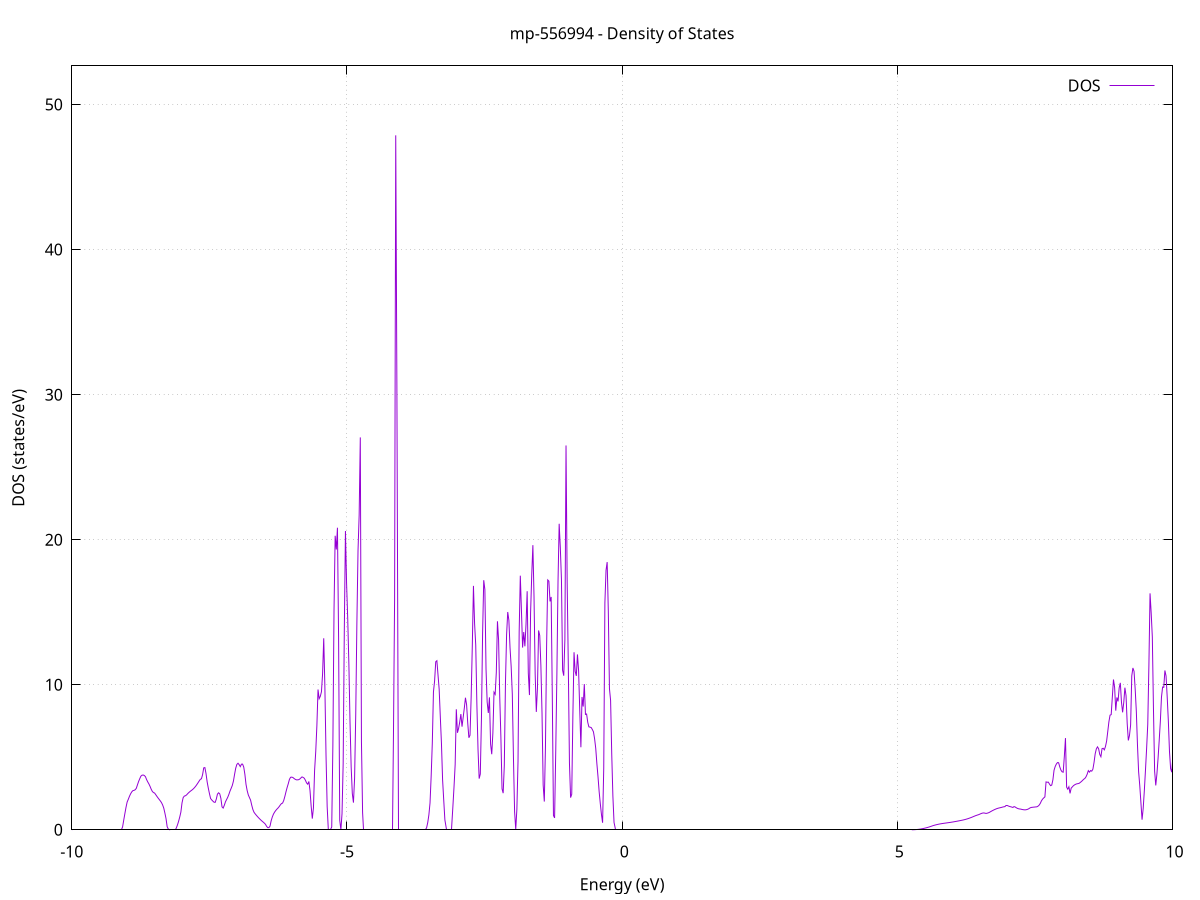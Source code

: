 set title 'mp-556994 - Density of States'
set xlabel 'Energy (eV)'
set ylabel 'DOS (states/eV)'
set grid
set xrange [-10:10]
set yrange [0:52.665]
set xzeroaxis lt -1
set terminal png size 800,600
set output 'mp-556994_dos_gnuplot.png'
plot '-' using 1:2 with lines title 'DOS'
-21.516300 0.000000
-21.495600 0.000000
-21.474800 0.000000
-21.454000 0.000000
-21.433300 0.000000
-21.412500 0.000000
-21.391700 0.000000
-21.371000 0.000000
-21.350200 0.000000
-21.329400 0.000000
-21.308700 0.000000
-21.287900 0.000000
-21.267100 0.000000
-21.246400 0.000000
-21.225600 0.000000
-21.204800 0.000000
-21.184100 0.000000
-21.163300 0.000000
-21.142500 0.000000
-21.121800 0.000000
-21.101000 0.000000
-21.080200 0.000000
-21.059500 0.000000
-21.038700 0.000000
-21.017900 0.000000
-20.997200 0.000000
-20.976400 0.000000
-20.955600 0.000000
-20.934900 0.000000
-20.914100 0.000000
-20.893300 0.000000
-20.872600 0.000000
-20.851800 0.000000
-20.831000 0.000000
-20.810300 0.000000
-20.789500 0.000000
-20.768700 0.000000
-20.748000 0.000000
-20.727200 0.000000
-20.706400 0.000000
-20.685700 0.000000
-20.664900 0.000000
-20.644100 0.000000
-20.623400 0.000000
-20.602600 0.000000
-20.581800 0.000000
-20.561100 0.000000
-20.540300 0.000000
-20.519500 0.000000
-20.498800 0.000000
-20.478000 0.000000
-20.457200 0.000000
-20.436500 0.000000
-20.415700 0.000000
-20.394900 0.000000
-20.374200 0.000000
-20.353400 0.000000
-20.332600 0.000000
-20.311900 0.000000
-20.291100 0.000000
-20.270300 0.000000
-20.249600 0.000000
-20.228800 0.000000
-20.208000 0.000000
-20.187300 0.000000
-20.166500 0.000000
-20.145700 0.000000
-20.125000 0.000000
-20.104200 0.000000
-20.083400 0.000000
-20.062700 0.000000
-20.041900 0.000000
-20.021100 0.000000
-20.000400 0.000000
-19.979600 0.000000
-19.958800 0.000000
-19.938100 0.000000
-19.917300 0.000000
-19.896500 0.000000
-19.875800 0.000000
-19.855000 0.000000
-19.834200 0.000000
-19.813500 0.000000
-19.792700 0.000000
-19.771900 0.000000
-19.751200 0.000000
-19.730400 0.000000
-19.709600 0.000000
-19.688900 0.000000
-19.668100 0.000000
-19.647300 0.000000
-19.626600 0.001500
-19.605800 0.211600
-19.585000 0.777500
-19.564300 1.605600
-19.543500 2.279200
-19.522700 2.845900
-19.502000 3.349300
-19.481200 4.006800
-19.460400 5.022200
-19.439700 5.770300
-19.418900 6.141300
-19.398100 6.139500
-19.377400 5.916300
-19.356600 5.539700
-19.335800 5.464100
-19.315100 5.044100
-19.294300 4.908600
-19.273500 4.723300
-19.252800 4.521200
-19.232000 4.494500
-19.211200 4.804300
-19.190500 5.424200
-19.169700 4.363200
-19.148900 2.392800
-19.128200 0.535000
-19.107400 0.000000
-19.086600 0.000000
-19.065900 0.000000
-19.045100 0.000000
-19.024300 0.000000
-19.003600 0.000000
-18.982800 0.000400
-18.962000 1.437100
-18.941300 3.240600
-18.920500 5.830600
-18.899700 8.603100
-18.879000 10.232500
-18.858200 9.893300
-18.837400 8.401500
-18.816700 7.243200
-18.795900 6.194800
-18.775100 5.566800
-18.754400 5.292500
-18.733600 5.040800
-18.712800 4.444900
-18.692100 3.657700
-18.671300 3.112800
-18.650500 2.730500
-18.629800 2.346300
-18.609000 2.412100
-18.588200 2.488300
-18.567500 2.369800
-18.546700 2.734000
-18.525900 3.193800
-18.505200 3.360000
-18.484400 3.700500
-18.463600 4.218100
-18.442900 5.226800
-18.422100 6.725600
-18.401300 8.261300
-18.380600 8.454700
-18.359800 7.202600
-18.339000 6.626400
-18.318300 5.499700
-18.297500 5.350600
-18.276700 5.198100
-18.256000 4.972800
-18.235200 4.301200
-18.214400 3.053800
-18.193700 2.293300
-18.172900 1.845900
-18.152100 1.636800
-18.131400 2.043700
-18.110600 3.088700
-18.089800 4.407600
-18.069100 5.714400
-18.048300 5.330600
-18.027500 5.466700
-18.006800 6.048700
-17.986000 6.931100
-17.965200 6.570900
-17.944500 6.193500
-17.923700 5.829200
-17.902900 5.525000
-17.882200 5.206000
-17.861400 5.010300
-17.840600 4.770700
-17.819900 4.439000
-17.799100 4.018900
-17.778300 3.484200
-17.757600 2.730300
-17.736800 1.726000
-17.716000 0.000000
-17.695300 0.000000
-17.674500 2.967600
-17.653700 29.420400
-17.633000 37.715400
-17.612200 25.779800
-17.591400 3.543000
-17.570700 6.758700
-17.549900 86.036000
-17.529100 0.000000
-17.508400 0.000000
-17.487600 0.767800
-17.466800 11.278200
-17.446100 37.169800
-17.425300 16.346600
-17.404500 34.211800
-17.383800 0.000000
-17.363000 0.000000
-17.342200 0.000000
-17.321500 25.531600
-17.300700 47.202600
-17.279900 20.544900
-17.259200 0.000000
-17.238400 0.000000
-17.217600 0.000000
-17.196900 0.000000
-17.176100 0.000000
-17.155300 0.000000
-17.134600 0.000000
-17.113800 0.000000
-17.093000 0.000000
-17.072300 0.000000
-17.051500 0.000000
-17.030700 0.000000
-17.010000 0.000000
-16.989200 0.000000
-16.968400 0.000000
-16.947700 0.000000
-16.926900 0.000000
-16.906100 0.000000
-16.885400 0.000000
-16.864600 0.000000
-16.843800 0.000000
-16.823100 0.000000
-16.802300 0.000000
-16.781500 0.000000
-16.760800 0.000000
-16.740000 0.000000
-16.719200 0.000000
-16.698500 0.000000
-16.677700 0.000000
-16.656900 0.000000
-16.636200 0.000000
-16.615400 0.000000
-16.594600 0.000000
-16.573900 0.000000
-16.553100 0.000000
-16.532300 0.000000
-16.511600 0.000000
-16.490800 0.000000
-16.470000 0.000000
-16.449300 0.000000
-16.428500 0.000000
-16.407700 0.000000
-16.387000 0.000000
-16.366200 0.000000
-16.345400 0.000000
-16.324700 0.000000
-16.303900 0.000000
-16.283100 0.000000
-16.262400 0.000000
-16.241600 0.000000
-16.220800 0.000000
-16.200100 0.000000
-16.179300 0.000000
-16.158500 0.000000
-16.137800 0.000000
-16.117000 0.000000
-16.096200 0.000000
-16.075500 0.000000
-16.054700 0.000000
-16.033900 0.000000
-16.013200 0.000000
-15.992400 0.000000
-15.971600 0.000000
-15.950900 0.000000
-15.930100 0.000000
-15.909300 0.000000
-15.888600 0.000000
-15.867800 0.000000
-15.847000 0.000000
-15.826300 0.000000
-15.805500 0.000000
-15.784700 0.000000
-15.764000 0.000000
-15.743200 0.000000
-15.722400 0.000000
-15.701700 0.000000
-15.680900 0.000000
-15.660100 0.000000
-15.639400 0.000000
-15.618600 0.000000
-15.597800 0.000000
-15.577100 0.000000
-15.556300 0.000000
-15.535500 0.000000
-15.514800 0.000000
-15.494000 0.000000
-15.473200 0.000000
-15.452500 0.000000
-15.431700 0.000000
-15.410900 0.000000
-15.390200 0.000000
-15.369400 0.000000
-15.348600 0.000000
-15.327900 0.000000
-15.307100 0.000000
-15.286300 0.000000
-15.265600 0.000000
-15.244800 0.000000
-15.224000 0.000000
-15.203300 0.000000
-15.182500 0.000000
-15.161700 0.000000
-15.141000 0.000000
-15.120200 0.000000
-15.099400 0.000000
-15.078700 0.000000
-15.057900 0.000000
-15.037100 0.000000
-15.016400 0.000000
-14.995600 0.000000
-14.974800 0.000000
-14.954100 0.000000
-14.933300 0.000000
-14.912500 0.000000
-14.891800 0.000000
-14.871000 0.000000
-14.850200 0.000000
-14.829500 0.000000
-14.808700 0.000000
-14.787900 0.000000
-14.767200 0.000000
-14.746400 0.000000
-14.725600 0.000000
-14.704900 0.000000
-14.684100 0.000000
-14.663300 0.000000
-14.642600 0.000000
-14.621800 0.000000
-14.601000 0.000000
-14.580300 0.000000
-14.559500 0.000000
-14.538700 0.000000
-14.518000 0.000000
-14.497200 0.000000
-14.476400 0.000000
-14.455700 0.000000
-14.434900 0.000000
-14.414100 0.000000
-14.393400 0.000000
-14.372600 0.000000
-14.351800 0.000000
-14.331100 0.000000
-14.310300 0.000000
-14.289500 0.000000
-14.268800 0.000000
-14.248000 0.000000
-14.227200 0.000000
-14.206500 0.000000
-14.185700 0.000000
-14.164900 0.000000
-14.144200 0.000000
-14.123400 0.000000
-14.102600 0.000000
-14.081900 0.000000
-14.061100 0.000000
-14.040300 0.000000
-14.019600 0.000000
-13.998800 0.000000
-13.978000 0.000000
-13.957300 0.000000
-13.936500 0.000000
-13.915700 0.000000
-13.895000 0.000000
-13.874200 0.000000
-13.853400 0.000000
-13.832700 0.000000
-13.811900 0.000000
-13.791100 0.000000
-13.770400 0.000000
-13.749600 0.000000
-13.728800 0.000000
-13.708100 0.000000
-13.687300 0.000000
-13.666500 0.000000
-13.645800 0.000000
-13.625000 0.000000
-13.604200 0.000000
-13.583500 0.000000
-13.562700 0.000000
-13.541900 0.000000
-13.521200 0.000000
-13.500400 0.000000
-13.479600 0.000000
-13.458900 0.000000
-13.438100 0.000000
-13.417300 0.000000
-13.396600 0.000000
-13.375800 0.000000
-13.355000 0.000000
-13.334300 0.000000
-13.313500 0.000000
-13.292800 0.000000
-13.272000 0.000000
-13.251200 0.000000
-13.230500 0.000000
-13.209700 0.000000
-13.188900 0.000000
-13.168200 0.000000
-13.147400 0.000000
-13.126600 0.000000
-13.105900 0.000000
-13.085100 0.000000
-13.064300 0.000000
-13.043600 0.000000
-13.022800 0.000000
-13.002000 0.000000
-12.981300 0.000000
-12.960500 0.000000
-12.939700 0.000000
-12.919000 0.000000
-12.898200 0.000000
-12.877400 0.000000
-12.856700 0.000000
-12.835900 0.000000
-12.815100 0.000000
-12.794400 0.000000
-12.773600 0.000000
-12.752800 0.000000
-12.732100 0.000000
-12.711300 0.000000
-12.690500 0.000000
-12.669800 0.000000
-12.649000 0.000000
-12.628200 0.000000
-12.607500 0.000000
-12.586700 0.000000
-12.565900 0.000000
-12.545200 0.000000
-12.524400 0.000000
-12.503600 0.000000
-12.482900 0.000000
-12.462100 0.000000
-12.441300 0.000000
-12.420600 0.000000
-12.399800 0.000000
-12.379000 0.000000
-12.358300 0.000000
-12.337500 0.000000
-12.316700 0.000000
-12.296000 0.000000
-12.275200 0.000000
-12.254400 0.000000
-12.233700 0.000000
-12.212900 0.000000
-12.192100 0.000000
-12.171400 0.000000
-12.150600 0.000000
-12.129800 0.000000
-12.109100 0.000000
-12.088300 0.000000
-12.067500 0.000000
-12.046800 0.000000
-12.026000 0.000000
-12.005200 0.000000
-11.984500 0.000000
-11.963700 0.000000
-11.942900 0.000000
-11.922200 0.000000
-11.901400 0.000000
-11.880600 0.000000
-11.859900 0.000000
-11.839100 0.000000
-11.818300 0.000000
-11.797600 0.000000
-11.776800 0.000000
-11.756000 0.000000
-11.735300 0.000000
-11.714500 0.000000
-11.693700 0.000000
-11.673000 0.000000
-11.652200 0.000000
-11.631400 0.000000
-11.610700 0.000000
-11.589900 0.000000
-11.569100 0.000000
-11.548400 0.000000
-11.527600 0.000000
-11.506800 0.000000
-11.486100 0.000000
-11.465300 0.000000
-11.444500 0.000000
-11.423800 0.000000
-11.403000 0.000000
-11.382200 0.000000
-11.361500 0.000000
-11.340700 0.000000
-11.319900 0.000000
-11.299200 0.000000
-11.278400 0.000000
-11.257600 0.000000
-11.236900 0.000000
-11.216100 0.000000
-11.195300 0.000000
-11.174600 0.000000
-11.153800 0.000000
-11.133000 0.000000
-11.112300 0.000000
-11.091500 0.000000
-11.070700 0.000000
-11.050000 0.000000
-11.029200 0.000000
-11.008400 0.000000
-10.987700 0.000000
-10.966900 0.000000
-10.946100 0.000000
-10.925400 0.000000
-10.904600 0.000000
-10.883800 0.000000
-10.863100 0.000000
-10.842300 0.000000
-10.821500 0.000000
-10.800800 0.000000
-10.780000 0.000000
-10.759200 0.000000
-10.738500 0.000000
-10.717700 0.000000
-10.696900 0.000000
-10.676200 0.000000
-10.655400 0.000000
-10.634600 0.000000
-10.613900 0.000000
-10.593100 0.000000
-10.572300 0.000000
-10.551600 0.000000
-10.530800 0.000000
-10.510000 0.000000
-10.489300 0.000000
-10.468500 0.000000
-10.447700 0.000000
-10.427000 0.000000
-10.406200 0.000000
-10.385400 0.000000
-10.364700 0.000000
-10.343900 0.000000
-10.323100 0.000000
-10.302400 0.000000
-10.281600 0.000000
-10.260800 0.000000
-10.240100 0.000000
-10.219300 0.000000
-10.198500 0.000000
-10.177800 0.000000
-10.157000 0.000000
-10.136200 0.000000
-10.115500 0.000000
-10.094700 0.000000
-10.073900 0.000000
-10.053200 0.000000
-10.032400 0.000000
-10.011600 0.000000
-9.990900 0.000000
-9.970100 0.000000
-9.949300 0.000000
-9.928600 0.000000
-9.907800 0.000000
-9.887000 0.000000
-9.866300 0.000000
-9.845500 0.000000
-9.824700 0.000000
-9.804000 0.000000
-9.783200 0.000000
-9.762400 0.000000
-9.741700 0.000000
-9.720900 0.000000
-9.700100 0.000000
-9.679400 0.000000
-9.658600 0.000000
-9.637800 0.000000
-9.617100 0.000000
-9.596300 0.000000
-9.575500 0.000000
-9.554800 0.000000
-9.534000 0.000000
-9.513200 0.000000
-9.492500 0.000000
-9.471700 0.000000
-9.450900 0.000000
-9.430200 0.000000
-9.409400 0.000000
-9.388600 0.000000
-9.367900 0.000000
-9.347100 0.000000
-9.326300 0.000000
-9.305600 0.000000
-9.284800 0.000000
-9.264000 0.000000
-9.243300 0.000000
-9.222500 0.000000
-9.201700 0.000000
-9.181000 0.000000
-9.160200 0.000000
-9.139400 0.000000
-9.118700 0.000000
-9.097900 0.000000
-9.077100 0.195000
-9.056400 0.661000
-9.035600 1.111900
-9.014800 1.547600
-8.994100 1.915400
-8.973300 2.100200
-8.952500 2.305000
-8.931800 2.475300
-8.911000 2.609900
-8.890200 2.697200
-8.869500 2.716500
-8.848700 2.758000
-8.827900 2.857000
-8.807200 3.094400
-8.786400 3.325100
-8.765600 3.518000
-8.744900 3.693900
-8.724100 3.760400
-8.703300 3.776600
-8.682600 3.742600
-8.661800 3.661000
-8.641000 3.461300
-8.620300 3.302500
-8.599500 3.165100
-8.578700 2.998500
-8.558000 2.804600
-8.537200 2.648700
-8.516400 2.565300
-8.495700 2.534000
-8.474900 2.421500
-8.454100 2.306500
-8.433400 2.196700
-8.412600 2.094700
-8.391800 1.990900
-8.371100 1.879000
-8.350300 1.719700
-8.329500 1.503800
-8.308800 1.160100
-8.288000 0.773400
-8.267200 0.214000
-8.246500 0.048700
-8.225700 0.001500
-8.204900 0.000000
-8.184200 0.000000
-8.163400 0.000000
-8.142600 0.000000
-8.121900 0.000000
-8.101100 0.122000
-8.080300 0.327900
-8.059600 0.579300
-8.038800 0.876300
-8.018000 1.218800
-7.997300 1.852600
-7.976500 2.214600
-7.955700 2.323000
-7.935000 2.345500
-7.914200 2.404500
-7.893400 2.492700
-7.872700 2.569200
-7.851900 2.638000
-7.831100 2.699000
-7.810400 2.758600
-7.789600 2.828800
-7.768800 2.912900
-7.748100 3.008600
-7.727300 3.120100
-7.706500 3.239100
-7.685800 3.360800
-7.665000 3.475300
-7.644200 3.517700
-7.623500 3.798800
-7.602700 4.268500
-7.581900 4.288200
-7.561200 3.874400
-7.540400 3.300500
-7.519600 2.872900
-7.498900 2.494100
-7.478100 2.157300
-7.457300 2.056600
-7.436600 1.975700
-7.415800 1.902200
-7.395000 1.889600
-7.374300 2.113200
-7.353500 2.458900
-7.332700 2.550100
-7.312000 2.477700
-7.291200 2.171300
-7.270400 1.579900
-7.249700 1.496000
-7.228900 1.686200
-7.208100 1.924900
-7.187400 2.082300
-7.166600 2.241300
-7.145800 2.439100
-7.125100 2.670300
-7.104300 2.857600
-7.083500 3.056600
-7.062800 3.360900
-7.042000 3.825700
-7.021200 4.250300
-7.000500 4.507700
-6.979700 4.585900
-6.958900 4.487400
-6.938200 4.353400
-6.917400 4.522000
-6.896600 4.527100
-6.875900 4.325400
-6.855100 3.827400
-6.834300 3.128100
-6.813600 2.703400
-6.792800 2.403300
-6.772000 2.221600
-6.751300 2.042400
-6.730500 1.694400
-6.709700 1.397600
-6.689000 1.206800
-6.668200 1.100100
-6.647400 1.004200
-6.626700 0.913100
-6.605900 0.827000
-6.585100 0.745700
-6.564400 0.669200
-6.543600 0.597700
-6.522800 0.530700
-6.502100 0.460600
-6.481300 0.379800
-6.460500 0.239100
-6.439800 0.149400
-6.419000 0.146900
-6.398200 0.250100
-6.377500 0.619100
-6.356700 0.881100
-6.335900 1.078300
-6.315200 1.215900
-6.294400 1.327700
-6.273600 1.419700
-6.252900 1.500200
-6.232100 1.595900
-6.211300 1.709700
-6.190600 1.804900
-6.169800 1.840100
-6.149000 2.020200
-6.128300 2.302500
-6.107500 2.627100
-6.086700 2.923000
-6.066000 3.183000
-6.045200 3.478000
-6.024400 3.618600
-6.003700 3.630300
-5.982900 3.605400
-5.962100 3.539200
-5.941400 3.482200
-5.920600 3.443800
-5.899800 3.440400
-5.879100 3.450800
-5.858300 3.495600
-5.837500 3.573600
-5.816800 3.645500
-5.796000 3.608000
-5.775200 3.551700
-5.754500 3.407300
-5.733700 3.229300
-5.712900 3.142900
-5.692200 3.329500
-5.671400 2.698800
-5.650600 1.628400
-5.629900 0.770800
-5.609100 1.515400
-5.588300 4.091800
-5.567600 5.382900
-5.546800 7.174000
-5.526000 9.669600
-5.505300 9.035900
-5.484500 9.199400
-5.463700 9.513800
-5.443000 10.754200
-5.422200 13.203600
-5.401400 9.850800
-5.380700 5.151300
-5.359900 1.604500
-5.339100 0.022800
-5.318400 0.000000
-5.297600 0.000000
-5.276800 0.193900
-5.256100 5.823700
-5.235300 15.143900
-5.214500 20.271400
-5.193800 19.323100
-5.173000 20.824500
-5.152200 13.211600
-5.131500 0.653800
-5.110700 0.000000
-5.089900 1.107900
-5.069200 4.539400
-5.048400 13.729400
-5.027600 20.598900
-5.006900 16.973700
-4.986100 14.532400
-4.965300 11.422000
-4.944600 7.431000
-4.923800 4.328200
-4.903000 2.500000
-4.882300 1.871700
-4.861500 3.554500
-4.840700 7.945900
-4.820000 14.228000
-4.799200 19.248900
-4.778400 21.693800
-4.757700 27.048700
-4.736900 6.075700
-4.716100 1.183900
-4.695400 0.000000
-4.674600 0.000000
-4.653800 0.000000
-4.633100 0.000000
-4.612300 0.000000
-4.591500 0.000000
-4.570800 0.000000
-4.550000 0.000000
-4.529200 0.000000
-4.508500 0.000000
-4.487700 0.000000
-4.466900 0.000000
-4.446200 0.000000
-4.425400 0.000000
-4.404600 0.000000
-4.383900 0.000000
-4.363100 0.000000
-4.342300 0.000000
-4.321600 0.000000
-4.300800 0.000000
-4.280000 0.000000
-4.259300 0.000000
-4.238500 0.000000
-4.217700 0.000000
-4.197000 0.000000
-4.176200 0.000000
-4.155400 6.478400
-4.134700 15.866200
-4.113900 47.877600
-4.093100 30.685700
-4.072400 0.000000
-4.051600 0.000000
-4.030800 0.000000
-4.010100 0.000000
-3.989300 0.000000
-3.968500 0.000000
-3.947800 0.000000
-3.927000 0.000000
-3.906200 0.000000
-3.885500 0.000000
-3.864700 0.000000
-3.843900 0.000000
-3.823200 0.000000
-3.802400 0.000000
-3.781600 0.000000
-3.760900 0.000000
-3.740100 0.000000
-3.719300 0.000000
-3.698600 0.000000
-3.677800 0.000000
-3.657000 0.000000
-3.636300 0.000000
-3.615500 0.000000
-3.594700 0.000000
-3.574000 0.000000
-3.553200 0.133200
-3.532400 0.497800
-3.511700 1.026400
-3.490900 1.846800
-3.470100 3.701200
-3.449400 5.982700
-3.428600 9.507400
-3.407800 10.258700
-3.387100 11.585200
-3.366300 11.655400
-3.345600 10.670800
-3.324800 9.694500
-3.304000 7.797600
-3.283300 5.961400
-3.262500 3.445200
-3.241700 2.035600
-3.221000 0.681200
-3.200200 0.000000
-3.179400 0.000000
-3.158700 0.000000
-3.137900 0.000000
-3.117100 0.000000
-3.096400 0.000000
-3.075600 1.590100
-3.054800 2.960900
-3.034100 4.492100
-3.013300 8.307100
-2.992500 6.686600
-2.971800 6.985400
-2.951000 7.432400
-2.930200 7.977900
-2.909500 7.109700
-2.888700 7.745200
-2.867900 8.383400
-2.847200 9.101900
-2.826400 8.626400
-2.805600 7.358100
-2.784900 6.344500
-2.764100 6.518000
-2.743300 9.173000
-2.722600 12.676600
-2.701800 16.816900
-2.681000 14.203100
-2.660300 12.740700
-2.639500 8.635700
-2.618700 5.536600
-2.598000 3.527000
-2.577200 3.841100
-2.556400 7.681900
-2.535700 13.530000
-2.514900 17.205400
-2.494100 16.561500
-2.473400 11.093700
-2.452600 8.808700
-2.431800 8.055700
-2.411100 9.128000
-2.390300 5.910400
-2.369500 5.209100
-2.348800 6.673400
-2.328000 9.485200
-2.307200 9.342300
-2.286500 10.847000
-2.265700 14.373800
-2.244900 13.079200
-2.224200 9.166400
-2.203400 6.401700
-2.182600 2.823700
-2.161900 2.524800
-2.141100 4.429100
-2.120300 10.098700
-2.099600 13.446200
-2.078800 15.012900
-2.058000 14.436600
-2.037300 12.559100
-2.016500 11.253700
-1.995700 9.343400
-1.975000 4.964500
-1.954200 1.244800
-1.933400 0.032400
-1.912700 1.415200
-1.891900 4.726700
-1.871100 13.636200
-1.850400 17.518700
-1.829600 15.097300
-1.808800 12.562700
-1.788100 13.630500
-1.767300 12.650100
-1.746500 14.173000
-1.725800 16.445300
-1.705000 10.799000
-1.684200 9.286400
-1.663500 14.971300
-1.642700 17.574400
-1.621900 19.622200
-1.601200 16.050400
-1.580400 10.741800
-1.559600 8.127700
-1.538900 9.765100
-1.518100 13.741700
-1.497300 13.396600
-1.476600 11.331500
-1.455800 8.021800
-1.435000 3.087200
-1.414300 1.946400
-1.393500 5.702200
-1.372700 12.643600
-1.352000 17.224600
-1.331200 17.140600
-1.310400 15.743400
-1.289700 16.051300
-1.268900 9.148000
-1.248100 0.985900
-1.227400 0.818600
-1.206600 5.387300
-1.185800 10.701800
-1.165100 17.122100
-1.144300 21.095900
-1.123500 19.466200
-1.102800 17.262900
-1.082000 10.995900
-1.061200 10.621600
-1.040500 13.110300
-1.019700 26.496700
-0.998900 17.005400
-0.978200 11.333000
-0.957400 4.600400
-0.936600 2.217400
-0.915900 2.448200
-0.895100 7.878100
-0.874300 12.238800
-0.853600 10.925200
-0.832800 10.610200
-0.812000 12.087700
-0.791300 10.972100
-0.770500 8.260600
-0.749700 5.690100
-0.729000 9.155500
-0.708200 8.496600
-0.687400 10.046000
-0.666700 7.954200
-0.645900 7.981800
-0.625100 7.411200
-0.604400 7.097000
-0.583600 7.074300
-0.562800 7.049000
-0.542100 6.916800
-0.521300 6.751200
-0.500500 6.276300
-0.479800 5.612400
-0.459000 4.553100
-0.438200 3.641500
-0.417500 2.614800
-0.396700 1.791400
-0.375900 1.053800
-0.355200 0.484700
-0.334400 4.252600
-0.313600 15.648500
-0.292900 17.888800
-0.272100 18.455800
-0.251300 15.082500
-0.230600 9.734700
-0.209800 8.921000
-0.189000 5.200400
-0.168300 2.327400
-0.147500 0.510300
-0.126700 0.000000
-0.106000 0.000000
-0.085200 0.000000
-0.064400 0.000000
-0.043700 0.000000
-0.022900 0.000000
-0.002100 0.000000
0.018600 0.000000
0.039400 0.000000
0.060200 0.000000
0.080900 0.000000
0.101700 0.000000
0.122500 0.000000
0.143200 0.000000
0.164000 0.000000
0.184800 0.000000
0.205500 0.000000
0.226300 0.000000
0.247100 0.000000
0.267800 0.000000
0.288600 0.000000
0.309400 0.000000
0.330100 0.000000
0.350900 0.000000
0.371700 0.000000
0.392400 0.000000
0.413200 0.000000
0.434000 0.000000
0.454700 0.000000
0.475500 0.000000
0.496300 0.000000
0.517000 0.000000
0.537800 0.000000
0.558600 0.000000
0.579300 0.000000
0.600100 0.000000
0.620900 0.000000
0.641600 0.000000
0.662400 0.000000
0.683200 0.000000
0.703900 0.000000
0.724700 0.000000
0.745500 0.000000
0.766200 0.000000
0.787000 0.000000
0.807800 0.000000
0.828500 0.000000
0.849300 0.000000
0.870100 0.000000
0.890800 0.000000
0.911600 0.000000
0.932400 0.000000
0.953100 0.000000
0.973900 0.000000
0.994700 0.000000
1.015400 0.000000
1.036200 0.000000
1.057000 0.000000
1.077700 0.000000
1.098500 0.000000
1.119300 0.000000
1.140000 0.000000
1.160800 0.000000
1.181600 0.000000
1.202300 0.000000
1.223100 0.000000
1.243900 0.000000
1.264600 0.000000
1.285400 0.000000
1.306200 0.000000
1.326900 0.000000
1.347700 0.000000
1.368500 0.000000
1.389200 0.000000
1.410000 0.000000
1.430800 0.000000
1.451500 0.000000
1.472300 0.000000
1.493100 0.000000
1.513800 0.000000
1.534600 0.000000
1.555400 0.000000
1.576100 0.000000
1.596900 0.000000
1.617700 0.000000
1.638400 0.000000
1.659200 0.000000
1.680000 0.000000
1.700700 0.000000
1.721500 0.000000
1.742300 0.000000
1.763000 0.000000
1.783800 0.000000
1.804600 0.000000
1.825300 0.000000
1.846100 0.000000
1.866900 0.000000
1.887600 0.000000
1.908400 0.000000
1.929200 0.000000
1.949900 0.000000
1.970700 0.000000
1.991500 0.000000
2.012200 0.000000
2.033000 0.000000
2.053800 0.000000
2.074500 0.000000
2.095300 0.000000
2.116100 0.000000
2.136800 0.000000
2.157600 0.000000
2.178400 0.000000
2.199100 0.000000
2.219900 0.000000
2.240700 0.000000
2.261400 0.000000
2.282200 0.000000
2.303000 0.000000
2.323700 0.000000
2.344500 0.000000
2.365300 0.000000
2.386000 0.000000
2.406800 0.000000
2.427600 0.000000
2.448300 0.000000
2.469100 0.000000
2.489900 0.000000
2.510600 0.000000
2.531400 0.000000
2.552200 0.000000
2.572900 0.000000
2.593700 0.000000
2.614500 0.000000
2.635200 0.000000
2.656000 0.000000
2.676800 0.000000
2.697500 0.000000
2.718300 0.000000
2.739100 0.000000
2.759800 0.000000
2.780600 0.000000
2.801400 0.000000
2.822100 0.000000
2.842900 0.000000
2.863700 0.000000
2.884400 0.000000
2.905200 0.000000
2.926000 0.000000
2.946700 0.000000
2.967500 0.000000
2.988300 0.000000
3.009000 0.000000
3.029800 0.000000
3.050600 0.000000
3.071300 0.000000
3.092100 0.000000
3.112900 0.000000
3.133600 0.000000
3.154400 0.000000
3.175200 0.000000
3.195900 0.000000
3.216700 0.000000
3.237500 0.000000
3.258200 0.000000
3.279000 0.000000
3.299800 0.000000
3.320500 0.000000
3.341300 0.000000
3.362100 0.000000
3.382800 0.000000
3.403600 0.000000
3.424400 0.000000
3.445100 0.000000
3.465900 0.000000
3.486700 0.000000
3.507400 0.000000
3.528200 0.000000
3.549000 0.000000
3.569700 0.000000
3.590500 0.000000
3.611300 0.000000
3.632000 0.000000
3.652800 0.000000
3.673600 0.000000
3.694300 0.000000
3.715100 0.000000
3.735900 0.000000
3.756600 0.000000
3.777400 0.000000
3.798200 0.000000
3.818900 0.000000
3.839700 0.000000
3.860500 0.000000
3.881200 0.000000
3.902000 0.000000
3.922800 0.000000
3.943500 0.000000
3.964300 0.000000
3.985100 0.000000
4.005800 0.000000
4.026600 0.000000
4.047400 0.000000
4.068100 0.000000
4.088900 0.000000
4.109700 0.000000
4.130400 0.000000
4.151200 0.000000
4.172000 0.000000
4.192700 0.000000
4.213500 0.000000
4.234300 0.000000
4.255000 0.000000
4.275800 0.000000
4.296600 0.000000
4.317300 0.000000
4.338100 0.000000
4.358900 0.000000
4.379600 0.000000
4.400400 0.000000
4.421200 0.000000
4.441900 0.000000
4.462700 0.000000
4.483500 0.000000
4.504200 0.000000
4.525000 0.000000
4.545800 0.000000
4.566500 0.000000
4.587300 0.000000
4.608100 0.000000
4.628800 0.000000
4.649600 0.000000
4.670400 0.000000
4.691100 0.000000
4.711900 0.000000
4.732700 0.000000
4.753400 0.000000
4.774200 0.000000
4.795000 0.000000
4.815700 0.000000
4.836500 0.000000
4.857300 0.000000
4.878000 0.000000
4.898800 0.000000
4.919600 0.000000
4.940300 0.000000
4.961100 0.000000
4.981900 0.000000
5.002600 0.000000
5.023400 0.000000
5.044200 0.000000
5.064900 0.000000
5.085700 0.000000
5.106500 0.000000
5.127200 0.000000
5.148000 0.000000
5.168800 0.000000
5.189500 0.000000
5.210300 0.000000
5.231100 0.000000
5.251800 0.000000
5.272600 0.000600
5.293400 0.002800
5.314100 0.006600
5.334900 0.012000
5.355700 0.019000
5.376400 0.027500
5.397200 0.037700
5.418000 0.049400
5.438700 0.062800
5.459500 0.077700
5.480300 0.094200
5.501000 0.112300
5.521800 0.132000
5.542600 0.153300
5.563300 0.176100
5.584100 0.200600
5.604900 0.226600
5.625600 0.254300
5.646400 0.282100
5.667200 0.306000
5.687900 0.327900
5.708700 0.348100
5.729500 0.366800
5.750200 0.384100
5.771000 0.399800
5.791800 0.414100
5.812500 0.427000
5.833300 0.439200
5.854100 0.450700
5.874800 0.461600
5.895600 0.472600
5.916400 0.483900
5.937100 0.495400
5.957900 0.507200
5.978700 0.519300
5.999400 0.531800
6.020200 0.545500
6.041000 0.559700
6.061700 0.574000
6.082500 0.588700
6.103300 0.603600
6.124000 0.618800
6.144800 0.634200
6.165600 0.650000
6.186300 0.666400
6.207100 0.684600
6.227900 0.704600
6.248600 0.726400
6.269400 0.750000
6.290200 0.775400
6.310900 0.802700
6.331700 0.831700
6.352500 0.862600
6.373200 0.895200
6.394000 0.929000
6.414800 0.961000
6.435500 0.990300
6.456300 1.016900
6.477100 1.041500
6.497800 1.076400
6.518600 1.111800
6.539400 1.141800
6.560100 1.157900
6.580900 1.156100
6.601700 1.133600
6.622400 1.132300
6.643200 1.154800
6.663900 1.182900
6.684700 1.226200
6.705500 1.272200
6.726200 1.315400
6.747000 1.355800
6.767800 1.393400
6.788500 1.428200
6.809300 1.459700
6.830100 1.485400
6.850800 1.505100
6.871600 1.523000
6.892400 1.542800
6.913100 1.564700
6.933900 1.584000
6.954700 1.596300
6.975400 1.675400
6.996200 1.675600
7.017000 1.639500
7.037700 1.609900
7.058500 1.587800
7.079300 1.565200
7.100000 1.539900
7.120800 1.597900
7.141600 1.569900
7.162300 1.515800
7.183100 1.474900
7.203900 1.447200
7.224600 1.432700
7.245400 1.422300
7.266200 1.400000
7.286900 1.384900
7.307700 1.375600
7.328500 1.374900
7.349200 1.388600
7.370000 1.415500
7.390800 1.455500
7.411500 1.507800
7.432300 1.538800
7.453100 1.549300
7.473800 1.559000
7.494600 1.567800
7.515400 1.575100
7.536100 1.584300
7.556900 1.628100
7.577700 1.701800
7.598400 1.824100
7.619200 1.998600
7.640000 2.114300
7.660700 2.197200
7.681500 2.267700
7.702300 3.299600
7.723000 3.276500
7.743800 3.285400
7.764600 3.149900
7.785300 3.041500
7.806100 3.081900
7.826900 3.444800
7.847600 4.101100
7.868400 4.359500
7.889200 4.530000
7.909900 4.632500
7.930700 4.622700
7.951500 4.338800
7.972200 4.121200
7.993000 3.998500
8.013800 3.969000
8.034500 5.046400
8.055300 6.320600
8.076100 2.937700
8.096800 2.799500
8.117600 2.965000
8.138400 2.511300
8.159100 2.869500
8.179900 2.956200
8.200700 3.041700
8.221400 3.098200
8.242200 3.141000
8.263000 3.169400
8.283700 3.182000
8.304500 3.205600
8.325300 3.265100
8.346000 3.329600
8.366800 3.407000
8.387600 3.484900
8.408300 3.541300
8.429100 3.656000
8.449900 3.835200
8.470600 4.078200
8.491400 3.974700
8.512200 4.082000
8.532900 4.041300
8.553700 4.179900
8.574500 4.641900
8.595200 5.235000
8.616000 5.571000
8.636800 5.716400
8.657500 5.588100
8.678300 5.193200
8.699100 5.037100
8.719800 5.594700
8.740600 5.618400
8.761400 5.509800
8.782100 5.742200
8.802900 6.110100
8.823700 6.769700
8.844400 7.442600
8.865200 7.901700
8.886000 7.938300
8.906700 9.141900
8.927500 10.358300
8.948300 9.814200
8.969000 8.211700
8.989800 9.122500
9.010600 8.850400
9.031300 9.784300
9.052100 10.129000
9.072900 8.794000
9.093600 8.096400
9.114400 8.777900
9.135200 9.795900
9.155900 9.246900
9.176700 7.341100
9.197500 6.159700
9.218200 6.499300
9.239000 7.220000
9.259800 10.609300
9.280500 11.155900
9.301300 10.922400
9.322100 9.691700
9.342800 8.167600
9.363600 5.847500
9.384400 3.999200
9.405100 3.055500
9.425900 1.888800
9.446700 0.693200
9.467400 1.469300
9.488200 2.690000
9.509000 4.116800
9.529700 5.604100
9.550500 7.267200
9.571300 11.351700
9.592000 16.300500
9.612800 14.946300
9.633600 13.287900
9.654300 8.298600
9.675100 4.047300
9.695900 3.059400
9.716600 3.839300
9.737400 4.907200
9.758200 6.141100
9.778900 7.445900
9.799700 9.145500
9.820500 9.842700
9.841200 9.819200
9.862000 10.983600
9.882800 10.603600
9.903500 9.178000
9.924300 7.528500
9.945100 5.401700
9.965800 4.211100
9.986600 3.969100
10.007400 5.073700
10.028100 6.901400
10.048900 8.076000
10.069700 10.076100
10.090400 11.975500
10.111200 12.829400
10.132000 12.631300
10.152700 9.752000
10.173500 7.480600
10.194300 5.852800
10.215000 4.927400
10.235800 3.753200
10.256600 3.685800
10.277300 3.950100
10.298100 4.442100
10.318900 4.890200
10.339600 5.421800
10.360400 6.221900
10.381200 7.268000
10.401900 8.027800
10.422700 7.305800
10.443500 6.259800
10.464200 5.530000
10.485000 5.153200
10.505800 5.154100
10.526500 4.973000
10.547300 4.457600
10.568100 4.418400
10.588800 6.101700
10.609600 7.585400
10.630400 6.806700
10.651100 6.632200
10.671900 7.084200
10.692700 7.034300
10.713400 7.430400
10.734200 7.029400
10.755000 7.236400
10.775700 7.381800
10.796500 7.195100
10.817300 6.588800
10.838000 5.899100
10.858800 4.183700
10.879600 5.624100
10.900300 5.550200
10.921100 6.178200
10.941900 8.152600
10.962600 7.269600
10.983400 7.251600
11.004200 8.532200
11.024900 8.871200
11.045700 8.372300
11.066500 8.460100
11.087200 8.359300
11.108000 7.958800
11.128800 8.517900
11.149500 4.489200
11.170300 4.057200
11.191100 5.572700
11.211800 7.354000
11.232600 8.373900
11.253400 9.086800
11.274100 7.743900
11.294900 7.506400
11.315700 8.105300
11.336400 8.308300
11.357200 8.664000
11.378000 9.616100
11.398700 5.997000
11.419500 2.788800
11.440300 1.767700
11.461000 1.511100
11.481800 2.455800
11.502600 3.243900
11.523300 4.012200
11.544100 5.307700
11.564900 7.175900
11.585600 8.606300
11.606400 8.449800
11.627200 8.772900
11.647900 8.078800
11.668700 7.684100
11.689500 7.293900
11.710200 6.582500
11.731000 5.165100
11.751800 4.236100
11.772500 4.398500
11.793300 4.372100
11.814100 4.111500
11.834800 3.761900
11.855600 4.155700
11.876400 5.016300
11.897100 5.978200
11.917900 6.547800
11.938700 6.764000
11.959400 7.081400
11.980200 7.470600
12.001000 8.213300
12.021700 8.180100
12.042500 6.948500
12.063300 8.230800
12.084000 8.738200
12.104800 7.614500
12.125600 7.056200
12.146300 6.960000
12.167100 7.043500
12.187900 6.487600
12.208600 6.021100
12.229400 5.932900
12.250200 5.906200
12.270900 5.811700
12.291700 5.520300
12.312500 4.926500
12.333200 4.865800
12.354000 5.242100
12.374800 6.143200
12.395500 6.110300
12.416300 5.907900
12.437100 7.029400
12.457800 7.483100
12.478600 6.204200
12.499400 5.733500
12.520100 5.344900
12.540900 5.003700
12.561700 4.707500
12.582400 4.536200
12.603200 4.418100
12.624000 4.234800
12.644700 4.465600
12.665500 5.016800
12.686300 5.444300
12.707000 5.785400
12.727800 5.473000
12.748600 5.557600
12.769300 5.744500
12.790100 5.742600
12.810900 5.677700
12.831600 5.502700
12.852400 5.160000
12.873200 4.929300
12.893900 5.075900
12.914700 5.403600
12.935500 5.657600
12.956200 6.350500
12.977000 8.216400
12.997800 8.164500
13.018500 5.642600
13.039300 4.254800
13.060100 4.025100
13.080800 3.965000
13.101600 4.068500
13.122400 4.276200
13.143100 4.492200
13.163900 5.429900
13.184700 5.833700
13.205400 6.651200
13.226200 7.132700
13.247000 7.894400
13.267700 9.194600
13.288500 9.841200
13.309300 8.757600
13.330000 6.881600
13.350800 5.087500
13.371600 3.764600
13.392300 3.227100
13.413100 2.893100
13.433900 2.601300
13.454600 2.489700
13.475400 2.789100
13.496200 3.645800
13.516900 4.426000
13.537700 4.832200
13.558500 4.255300
13.579200 4.580300
13.600000 4.795100
13.620800 4.979000
13.641500 5.149200
13.662300 5.216200
13.683100 5.366900
13.703800 6.367600
13.724600 8.302500
13.745400 8.458200
13.766100 5.357400
13.786900 4.863900
13.807700 4.513400
13.828400 4.220400
13.849200 3.930200
13.870000 3.623000
13.890700 3.396500
13.911500 3.534100
13.932300 3.041200
13.953000 2.648200
13.973800 2.690300
13.994600 3.895400
14.015300 4.660800
14.036100 5.766700
14.056900 6.918900
14.077600 7.338300
14.098400 7.616400
14.119200 7.546200
14.139900 7.469400
14.160700 7.098800
14.181500 6.256900
14.202200 5.745000
14.223000 5.345400
14.243800 4.902700
14.264500 4.856400
14.285300 5.936300
14.306100 5.755100
14.326800 5.464100
14.347600 5.550900
14.368400 5.045300
14.389100 5.166400
14.409900 5.617300
14.430700 6.136900
14.451400 6.683300
14.472200 7.092500
14.493000 7.070400
14.513700 6.921200
14.534500 7.546600
14.555300 7.288300
14.576000 5.474800
14.596800 4.728600
14.617600 2.726200
14.638300 2.219800
14.659100 1.711500
14.679900 1.388800
14.700600 1.752500
14.721400 2.246900
14.742200 2.922200
14.762900 3.463400
14.783700 4.534800
14.804500 5.373900
14.825200 5.815100
14.846000 6.313300
14.866800 6.754900
14.887500 7.183700
14.908300 8.079600
14.929100 9.107700
14.949800 8.656900
14.970600 7.473400
14.991400 5.892300
15.012100 4.667300
15.032900 3.412800
15.053700 2.478800
15.074400 1.992900
15.095200 2.004600
15.116000 2.101000
15.136700 3.014100
15.157500 4.261000
15.178300 5.633400
15.199000 6.818300
15.219800 8.453700
15.240600 9.734900
15.261300 11.497300
15.282100 11.660300
15.302900 9.484900
15.323600 6.298700
15.344400 4.616100
15.365200 3.541400
15.385900 2.725900
15.406700 2.049400
15.427500 1.750400
15.448200 1.874300
15.469000 2.301500
15.489800 3.035300
15.510500 4.228800
15.531300 6.908000
15.552100 8.560700
15.572800 8.213400
15.593600 8.991500
15.614400 8.302400
15.635100 7.905100
15.655900 7.528000
15.676700 7.095400
15.697400 6.645900
15.718200 5.916300
15.739000 4.460600
15.759700 3.049000
15.780500 3.919600
15.801300 4.951600
15.822000 5.768400
15.842800 7.004100
15.863600 7.469500
15.884300 8.961600
15.905100 11.196600
15.925900 11.712200
15.946600 11.943700
15.967400 9.177400
15.988200 5.679600
16.008900 3.560600
16.029700 2.510800
16.050500 1.862400
16.071200 1.354400
16.092000 1.404300
16.112800 2.352800
16.133500 3.432600
16.154300 4.327900
16.175100 5.194200
16.195800 6.850600
16.216600 9.069800
16.237400 12.684200
16.258100 13.533200
16.278900 11.142500
16.299700 9.475900
16.320400 7.236600
16.341200 6.354800
16.362000 6.607700
16.382700 5.942400
16.403500 5.329800
16.424300 5.071500
16.445000 5.601100
16.465800 6.791900
16.486600 7.453400
16.507300 7.702200
16.528100 7.274600
16.548900 6.731700
16.569600 6.262500
16.590400 6.476800
16.611200 4.477500
16.631900 4.462300
16.652700 4.438700
16.673400 5.006600
16.694200 5.575700
16.715000 5.919800
16.735700 6.384600
16.756500 6.887900
16.777300 7.367900
16.798000 7.482300
16.818800 6.628600
16.839600 6.584800
16.860300 7.380800
16.881100 7.569900
16.901900 6.802100
16.922600 5.842500
16.943400 4.933000
16.964200 4.327600
16.984900 4.291300
17.005700 4.263900
17.026500 3.767300
17.047200 3.385100
17.068000 3.753100
17.088800 5.179200
17.109500 6.786200
17.130300 7.927900
17.151100 8.264900
17.171800 7.835000
17.192600 7.437100
17.213400 7.025600
17.234100 7.958400
17.254900 8.834900
17.275700 5.720000
17.296400 3.702700
17.317200 2.507900
17.338000 2.139700
17.358700 1.992600
17.379500 2.952700
17.400300 3.983400
17.421000 6.838700
17.441800 10.379400
17.462600 10.965000
17.483300 11.697800
17.504100 11.768400
17.524900 10.733600
17.545600 9.641100
17.566400 8.179500
17.587200 6.181300
17.607900 4.146900
17.628700 3.032100
17.649500 2.793600
17.670200 2.163700
17.691000 2.410800
17.711800 3.262900
17.732500 4.479100
17.753300 5.855400
17.774100 7.421100
17.794800 8.818900
17.815600 9.348400
17.836400 8.920600
17.857100 7.399800
17.877900 6.594900
17.898700 5.929500
17.919400 4.781600
17.940200 4.303100
17.961000 3.783800
17.981700 2.958600
18.002500 2.278000
18.023300 1.810300
18.044000 0.523100
18.064800 0.298600
18.085600 0.136600
18.106300 0.037200
18.127100 0.000300
18.147900 0.000000
18.168600 0.000000
18.189400 0.000000
18.210200 0.000000
18.230900 0.000000
18.251700 0.000000
18.272500 0.000000
18.293200 0.000000
18.314000 0.000000
18.334800 0.000000
18.355500 0.000000
18.376300 0.000000
18.397100 0.000000
18.417800 0.000000
18.438600 0.000000
18.459400 0.000000
18.480100 0.000000
18.500900 0.000000
18.521700 0.000000
18.542400 0.000000
18.563200 0.000000
18.584000 0.000000
18.604700 0.000000
18.625500 0.000000
18.646300 0.000000
18.667000 0.000000
18.687800 0.000000
18.708600 0.000000
18.729300 0.000000
18.750100 0.000000
18.770900 0.000000
18.791600 0.000000
18.812400 0.000000
18.833200 0.000000
18.853900 0.000000
18.874700 0.000000
18.895500 0.000000
18.916200 0.000000
18.937000 0.000000
18.957800 0.000000
18.978500 0.000000
18.999300 0.000000
19.020100 0.000000
19.040800 0.000000
19.061600 0.000000
19.082400 0.000000
19.103100 0.000000
19.123900 0.000000
19.144700 0.000000
19.165400 0.000000
19.186200 0.000000
19.207000 0.000000
19.227700 0.000000
19.248500 0.000000
19.269300 0.000000
19.290000 0.000000
19.310800 0.000000
19.331600 0.000000
19.352300 0.000000
19.373100 0.000000
19.393900 0.000000
19.414600 0.000000
19.435400 0.000000
19.456200 0.000000
19.476900 0.000000
19.497700 0.000000
19.518500 0.000000
19.539200 0.000000
19.560000 0.000000
19.580800 0.000000
19.601500 0.000000
19.622300 0.000000
19.643100 0.000000
19.663800 0.000000
19.684600 0.000000
19.705400 0.000000
19.726100 0.000000
19.746900 0.000000
19.767700 0.000000
19.788400 0.000000
19.809200 0.000000
19.830000 0.000000
19.850700 0.000000
19.871500 0.000000
19.892300 0.000000
19.913000 0.000000
19.933800 0.000000
19.954600 0.000000
19.975300 0.000000
19.996100 0.000000
20.016900 0.000000
e
